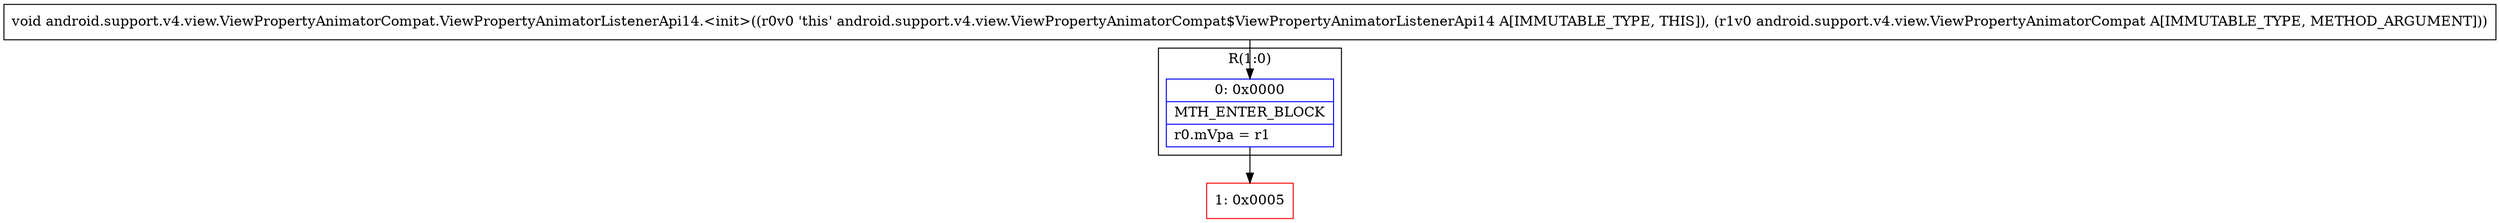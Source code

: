 digraph "CFG forandroid.support.v4.view.ViewPropertyAnimatorCompat.ViewPropertyAnimatorListenerApi14.\<init\>(Landroid\/support\/v4\/view\/ViewPropertyAnimatorCompat;)V" {
subgraph cluster_Region_1462440338 {
label = "R(1:0)";
node [shape=record,color=blue];
Node_0 [shape=record,label="{0\:\ 0x0000|MTH_ENTER_BLOCK\l|r0.mVpa = r1\l}"];
}
Node_1 [shape=record,color=red,label="{1\:\ 0x0005}"];
MethodNode[shape=record,label="{void android.support.v4.view.ViewPropertyAnimatorCompat.ViewPropertyAnimatorListenerApi14.\<init\>((r0v0 'this' android.support.v4.view.ViewPropertyAnimatorCompat$ViewPropertyAnimatorListenerApi14 A[IMMUTABLE_TYPE, THIS]), (r1v0 android.support.v4.view.ViewPropertyAnimatorCompat A[IMMUTABLE_TYPE, METHOD_ARGUMENT])) }"];
MethodNode -> Node_0;
Node_0 -> Node_1;
}

